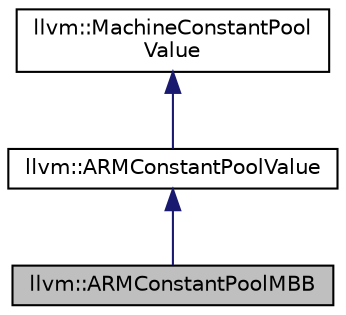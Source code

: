 digraph "llvm::ARMConstantPoolMBB"
{
 // LATEX_PDF_SIZE
  bgcolor="transparent";
  edge [fontname="Helvetica",fontsize="10",labelfontname="Helvetica",labelfontsize="10"];
  node [fontname="Helvetica",fontsize="10",shape=record];
  Node1 [label="llvm::ARMConstantPoolMBB",height=0.2,width=0.4,color="black", fillcolor="grey75", style="filled", fontcolor="black",tooltip="ARMConstantPoolMBB - ARM-specific constantpool value of a machine basic block."];
  Node2 -> Node1 [dir="back",color="midnightblue",fontsize="10",style="solid",fontname="Helvetica"];
  Node2 [label="llvm::ARMConstantPoolValue",height=0.2,width=0.4,color="black",URL="$classllvm_1_1ARMConstantPoolValue.html",tooltip="ARMConstantPoolValue - ARM specific constantpool value."];
  Node3 -> Node2 [dir="back",color="midnightblue",fontsize="10",style="solid",fontname="Helvetica"];
  Node3 [label="llvm::MachineConstantPool\lValue",height=0.2,width=0.4,color="black",URL="$classllvm_1_1MachineConstantPoolValue.html",tooltip="Abstract base class for all machine specific constantpool value subclasses."];
}

